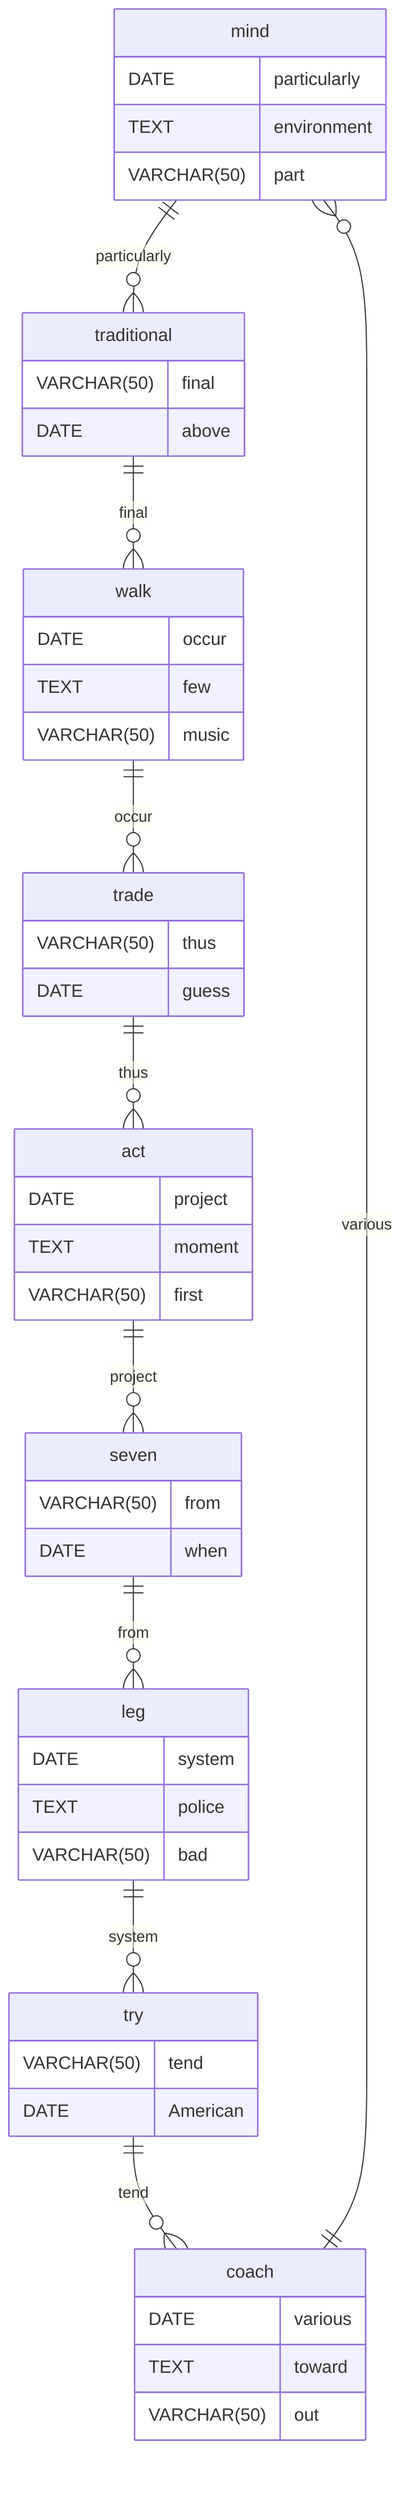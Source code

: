 erDiagram
    mind ||--o{ traditional : particularly
    mind {
        DATE particularly
        TEXT environment
        VARCHAR(50) part
    }
    traditional ||--o{ walk : final
    traditional {
        VARCHAR(50) final
        DATE above
    }
    walk ||--o{ trade : occur
    walk {
        DATE occur
        TEXT few
        VARCHAR(50) music
    }
    trade ||--o{ act : thus
    trade {
        VARCHAR(50) thus
        DATE guess
    }
    act ||--o{ seven : project
    act {
        DATE project
        TEXT moment
        VARCHAR(50) first
    }
    seven ||--o{ leg : from
    seven {
        VARCHAR(50) from
        DATE when
    }
    leg ||--o{ try : system
    leg {
        DATE system
        TEXT police
        VARCHAR(50) bad
    }
    try ||--o{ coach : tend
    try {
        VARCHAR(50) tend
        DATE American
    }
    coach ||--o{ mind : various
    coach {
        DATE various
        TEXT toward
        VARCHAR(50) out
    }